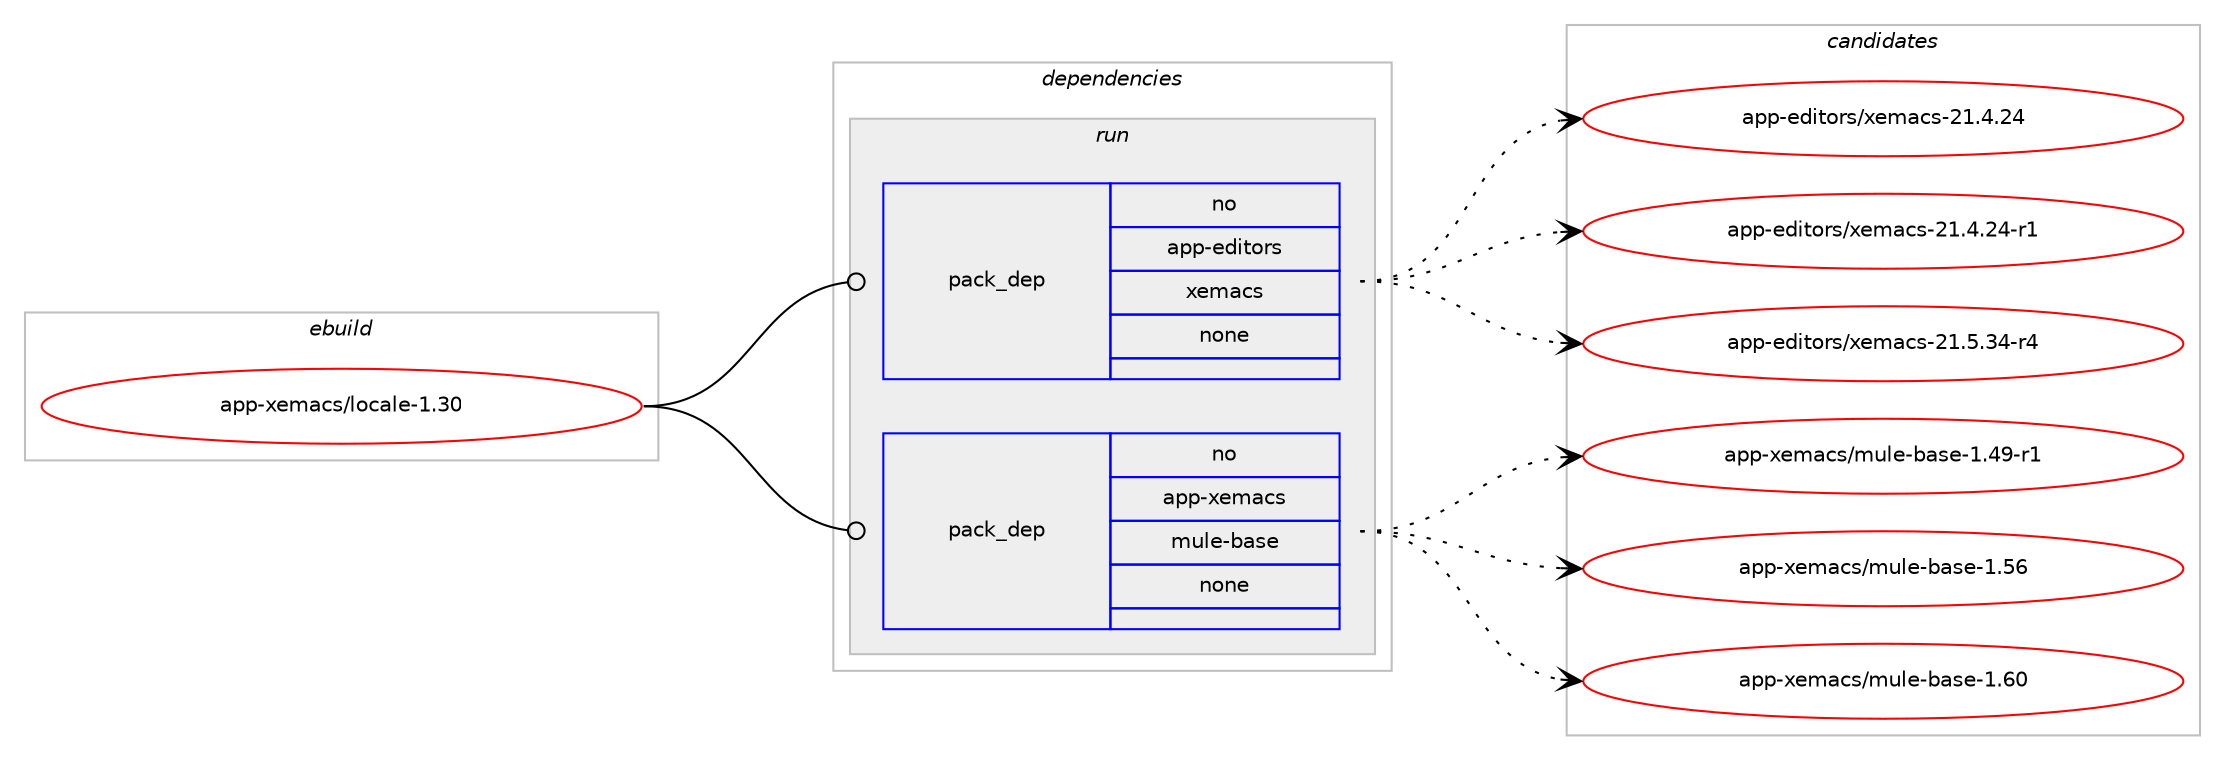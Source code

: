 digraph prolog {

# *************
# Graph options
# *************

newrank=true;
concentrate=true;
compound=true;
graph [rankdir=LR,fontname=Helvetica,fontsize=10,ranksep=1.5];#, ranksep=2.5, nodesep=0.2];
edge  [arrowhead=vee];
node  [fontname=Helvetica,fontsize=10];

# **********
# The ebuild
# **********

subgraph cluster_leftcol {
color=gray;
rank=same;
label=<<i>ebuild</i>>;
id [label="app-xemacs/locale-1.30", color=red, width=4, href="../app-xemacs/locale-1.30.svg"];
}

# ****************
# The dependencies
# ****************

subgraph cluster_midcol {
color=gray;
label=<<i>dependencies</i>>;
subgraph cluster_compile {
fillcolor="#eeeeee";
style=filled;
label=<<i>compile</i>>;
}
subgraph cluster_compileandrun {
fillcolor="#eeeeee";
style=filled;
label=<<i>compile and run</i>>;
}
subgraph cluster_run {
fillcolor="#eeeeee";
style=filled;
label=<<i>run</i>>;
subgraph pack383445 {
dependency515254 [label=<<TABLE BORDER="0" CELLBORDER="1" CELLSPACING="0" CELLPADDING="4" WIDTH="220"><TR><TD ROWSPAN="6" CELLPADDING="30">pack_dep</TD></TR><TR><TD WIDTH="110">no</TD></TR><TR><TD>app-editors</TD></TR><TR><TD>xemacs</TD></TR><TR><TD>none</TD></TR><TR><TD></TD></TR></TABLE>>, shape=none, color=blue];
}
id:e -> dependency515254:w [weight=20,style="solid",arrowhead="odot"];
subgraph pack383446 {
dependency515255 [label=<<TABLE BORDER="0" CELLBORDER="1" CELLSPACING="0" CELLPADDING="4" WIDTH="220"><TR><TD ROWSPAN="6" CELLPADDING="30">pack_dep</TD></TR><TR><TD WIDTH="110">no</TD></TR><TR><TD>app-xemacs</TD></TR><TR><TD>mule-base</TD></TR><TR><TD>none</TD></TR><TR><TD></TD></TR></TABLE>>, shape=none, color=blue];
}
id:e -> dependency515255:w [weight=20,style="solid",arrowhead="odot"];
}
}

# **************
# The candidates
# **************

subgraph cluster_choices {
rank=same;
color=gray;
label=<<i>candidates</i>>;

subgraph choice383445 {
color=black;
nodesep=1;
choice97112112451011001051161111141154712010110997991154550494652465052 [label="app-editors/xemacs-21.4.24", color=red, width=4,href="../app-editors/xemacs-21.4.24.svg"];
choice971121124510110010511611111411547120101109979911545504946524650524511449 [label="app-editors/xemacs-21.4.24-r1", color=red, width=4,href="../app-editors/xemacs-21.4.24-r1.svg"];
choice971121124510110010511611111411547120101109979911545504946534651524511452 [label="app-editors/xemacs-21.5.34-r4", color=red, width=4,href="../app-editors/xemacs-21.5.34-r4.svg"];
dependency515254:e -> choice97112112451011001051161111141154712010110997991154550494652465052:w [style=dotted,weight="100"];
dependency515254:e -> choice971121124510110010511611111411547120101109979911545504946524650524511449:w [style=dotted,weight="100"];
dependency515254:e -> choice971121124510110010511611111411547120101109979911545504946534651524511452:w [style=dotted,weight="100"];
}
subgraph choice383446 {
color=black;
nodesep=1;
choice971121124512010110997991154710911710810145989711510145494652574511449 [label="app-xemacs/mule-base-1.49-r1", color=red, width=4,href="../app-xemacs/mule-base-1.49-r1.svg"];
choice97112112451201011099799115471091171081014598971151014549465354 [label="app-xemacs/mule-base-1.56", color=red, width=4,href="../app-xemacs/mule-base-1.56.svg"];
choice97112112451201011099799115471091171081014598971151014549465448 [label="app-xemacs/mule-base-1.60", color=red, width=4,href="../app-xemacs/mule-base-1.60.svg"];
dependency515255:e -> choice971121124512010110997991154710911710810145989711510145494652574511449:w [style=dotted,weight="100"];
dependency515255:e -> choice97112112451201011099799115471091171081014598971151014549465354:w [style=dotted,weight="100"];
dependency515255:e -> choice97112112451201011099799115471091171081014598971151014549465448:w [style=dotted,weight="100"];
}
}

}
